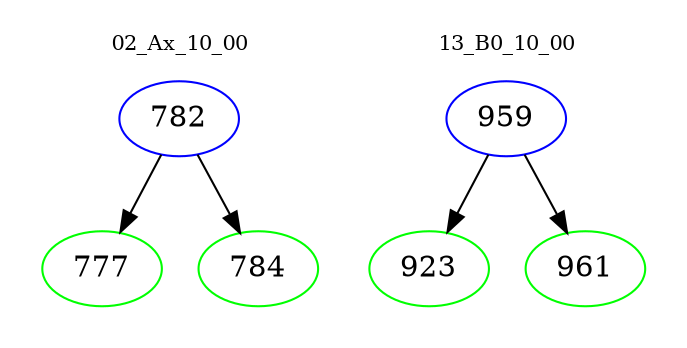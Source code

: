 digraph{
subgraph cluster_0 {
color = white
label = "02_Ax_10_00";
fontsize=10;
T0_782 [label="782", color="blue"]
T0_782 -> T0_777 [color="black"]
T0_777 [label="777", color="green"]
T0_782 -> T0_784 [color="black"]
T0_784 [label="784", color="green"]
}
subgraph cluster_1 {
color = white
label = "13_B0_10_00";
fontsize=10;
T1_959 [label="959", color="blue"]
T1_959 -> T1_923 [color="black"]
T1_923 [label="923", color="green"]
T1_959 -> T1_961 [color="black"]
T1_961 [label="961", color="green"]
}
}
